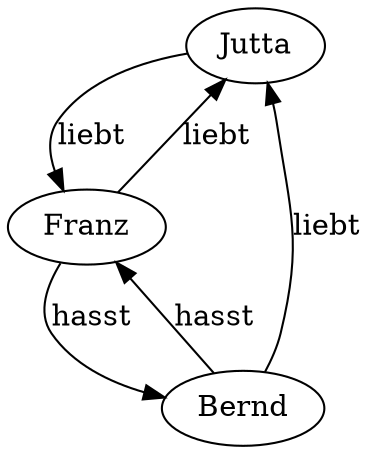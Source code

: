 digraph Beziehungen {nodesep=0.7
Jutta -> Franz [label="liebt"]
Bernd -> Franz [label="hasst"]
Franz -> Bernd [label="hasst"]
Franz -> Jutta [label="liebt"]
Bernd -> Jutta [label="liebt"]}